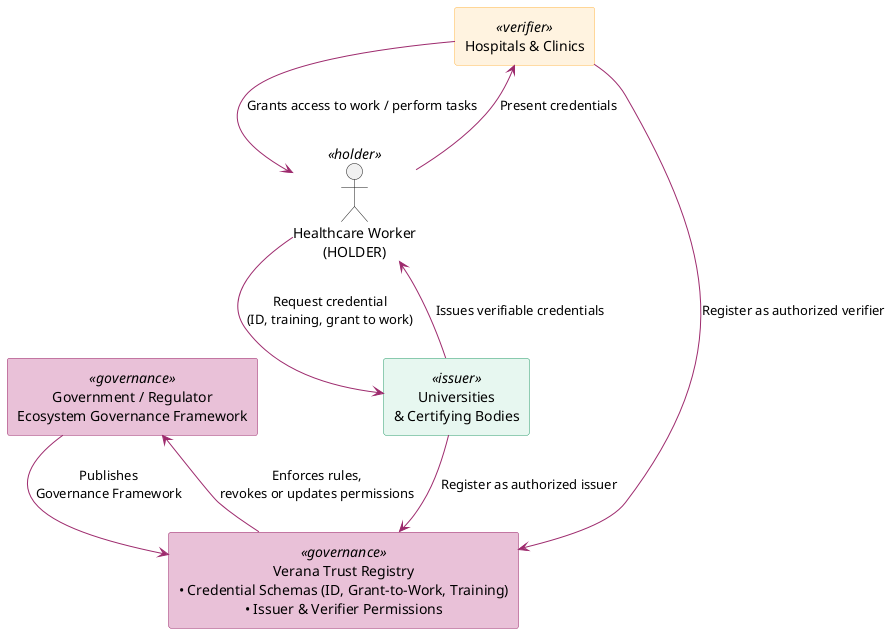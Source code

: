 @startuml
' === Verana Palette ===
!define BRAND_MAGENTA #9D2A6D
!define BRAND_MAGENTA_LIGHT #CB73A3
!define ACCENT_BLUE #2A6D9D
!define ACCENT_TEAL #2A9D6D
!define ACCENT_ORANGE #FFB84D
!define SURFACE #F9F9FC
!define INK #1A1A1A

skinparam backgroundColor white
skinparam Shadowing false
skinparam ArrowColor BRAND_MAGENTA
skinparam defaultFontName Kantumruy Pro
skinparam defaultTextAlignment center

skinparam rectangle {
  BackgroundColor<<holder>> #EEF6FF
  BorderColor<<holder>> ACCENT_BLUE
  BackgroundColor<<issuer>> #E7F7F0
  BorderColor<<issuer>> ACCENT_TEAL
  BackgroundColor<<verifier>> #FFF3E0
  BorderColor<<verifier>> ACCENT_ORANGE
  BackgroundColor<<governance>> #E9C1D8
  BorderColor<<governance>> BRAND_MAGENTA
}

' === Actors ===
actor "Healthcare Worker\n(HOLDER)" as Holder <<holder>>

rectangle "Universities\n& Certifying Bodies" <<issuer>> as Univ
rectangle "Hospitals & Clinics" <<verifier>> as Hosp
rectangle "Government / Regulator\nEcosystem Governance Framework" <<governance>> as Gov

' === Trust Registry ===
rectangle "Verana Trust Registry\n• Credential Schemas (ID, Grant-to-Work, Training)\n• Issuer & Verifier Permissions" <<governance>> as VPR

' === Flows ===
Holder -down-> Univ : Request credential\n(ID, training, grant to work)
Univ -down-> VPR : Register as authorized issuer
Univ --> Holder : Issues verifiable credentials

Holder -right-> Hosp : Present credentials
Hosp -down-> VPR : Register as authorized verifier
Hosp --> Holder : Grants access to work / perform tasks

Gov -down-> VPR : Publishes\nGovernance Framework
VPR -up-> Gov : Enforces rules,\nrevokes or updates permissions
@enduml

